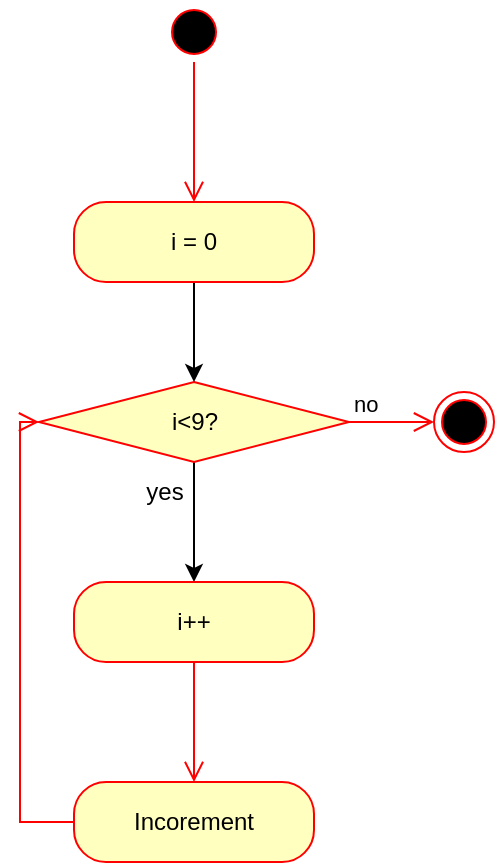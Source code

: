 <mxfile version="24.4.0" type="device">
  <diagram id="C5RBs43oDa-KdzZeNtuy" name="Page-1">
    <mxGraphModel dx="744" dy="1013" grid="1" gridSize="10" guides="1" tooltips="1" connect="1" arrows="1" fold="1" page="1" pageScale="1" pageWidth="827" pageHeight="1169" math="0" shadow="0">
      <root>
        <mxCell id="WIyWlLk6GJQsqaUBKTNV-0" />
        <mxCell id="WIyWlLk6GJQsqaUBKTNV-1" parent="WIyWlLk6GJQsqaUBKTNV-0" />
        <mxCell id="pcavZEgPWF_feyRpH8n6-0" value="" style="ellipse;html=1;shape=startState;fillColor=#000000;strokeColor=#ff0000;" vertex="1" parent="WIyWlLk6GJQsqaUBKTNV-1">
          <mxGeometry x="330" y="210" width="30" height="30" as="geometry" />
        </mxCell>
        <mxCell id="pcavZEgPWF_feyRpH8n6-1" value="" style="edgeStyle=orthogonalEdgeStyle;html=1;verticalAlign=bottom;endArrow=open;endSize=8;strokeColor=#ff0000;rounded=0;entryX=0.5;entryY=0;entryDx=0;entryDy=0;" edge="1" source="pcavZEgPWF_feyRpH8n6-0" parent="WIyWlLk6GJQsqaUBKTNV-1" target="pcavZEgPWF_feyRpH8n6-8">
          <mxGeometry relative="1" as="geometry">
            <mxPoint x="345" y="300" as="targetPoint" />
          </mxGeometry>
        </mxCell>
        <mxCell id="pcavZEgPWF_feyRpH8n6-17" value="" style="edgeStyle=orthogonalEdgeStyle;rounded=0;orthogonalLoop=1;jettySize=auto;html=1;" edge="1" parent="WIyWlLk6GJQsqaUBKTNV-1" source="pcavZEgPWF_feyRpH8n6-5" target="pcavZEgPWF_feyRpH8n6-15">
          <mxGeometry relative="1" as="geometry" />
        </mxCell>
        <mxCell id="pcavZEgPWF_feyRpH8n6-5" value="i&amp;lt;9?" style="rhombus;whiteSpace=wrap;html=1;fontColor=#000000;fillColor=#ffffc0;strokeColor=#ff0000;" vertex="1" parent="WIyWlLk6GJQsqaUBKTNV-1">
          <mxGeometry x="267.5" y="400" width="155" height="40" as="geometry" />
        </mxCell>
        <mxCell id="pcavZEgPWF_feyRpH8n6-6" value="no" style="edgeStyle=orthogonalEdgeStyle;html=1;align=left;verticalAlign=bottom;endArrow=open;endSize=8;strokeColor=#ff0000;rounded=0;exitX=1;exitY=0.5;exitDx=0;exitDy=0;" edge="1" source="pcavZEgPWF_feyRpH8n6-5" parent="WIyWlLk6GJQsqaUBKTNV-1" target="pcavZEgPWF_feyRpH8n6-14">
          <mxGeometry x="-1" relative="1" as="geometry">
            <mxPoint x="480" y="420" as="targetPoint" />
          </mxGeometry>
        </mxCell>
        <mxCell id="pcavZEgPWF_feyRpH8n6-10" value="" style="edgeStyle=orthogonalEdgeStyle;rounded=0;orthogonalLoop=1;jettySize=auto;html=1;" edge="1" parent="WIyWlLk6GJQsqaUBKTNV-1" target="pcavZEgPWF_feyRpH8n6-8">
          <mxGeometry relative="1" as="geometry">
            <mxPoint x="344" y="340" as="sourcePoint" />
            <mxPoint x="344" y="380" as="targetPoint" />
          </mxGeometry>
        </mxCell>
        <mxCell id="pcavZEgPWF_feyRpH8n6-13" value="" style="edgeStyle=orthogonalEdgeStyle;rounded=0;orthogonalLoop=1;jettySize=auto;html=1;" edge="1" parent="WIyWlLk6GJQsqaUBKTNV-1" source="pcavZEgPWF_feyRpH8n6-8" target="pcavZEgPWF_feyRpH8n6-5">
          <mxGeometry relative="1" as="geometry" />
        </mxCell>
        <mxCell id="pcavZEgPWF_feyRpH8n6-8" value="i = 0" style="rounded=1;whiteSpace=wrap;html=1;arcSize=40;fontColor=#000000;fillColor=#ffffc0;strokeColor=#ff0000;" vertex="1" parent="WIyWlLk6GJQsqaUBKTNV-1">
          <mxGeometry x="285" y="310" width="120" height="40" as="geometry" />
        </mxCell>
        <mxCell id="pcavZEgPWF_feyRpH8n6-14" value="" style="ellipse;html=1;shape=endState;fillColor=#000000;strokeColor=#ff0000;" vertex="1" parent="WIyWlLk6GJQsqaUBKTNV-1">
          <mxGeometry x="465" y="405" width="30" height="30" as="geometry" />
        </mxCell>
        <mxCell id="pcavZEgPWF_feyRpH8n6-15" value="i++" style="rounded=1;whiteSpace=wrap;html=1;arcSize=40;fontColor=#000000;fillColor=#ffffc0;strokeColor=#ff0000;" vertex="1" parent="WIyWlLk6GJQsqaUBKTNV-1">
          <mxGeometry x="285" y="500" width="120" height="40" as="geometry" />
        </mxCell>
        <mxCell id="pcavZEgPWF_feyRpH8n6-16" value="" style="edgeStyle=orthogonalEdgeStyle;html=1;verticalAlign=bottom;endArrow=open;endSize=8;strokeColor=#ff0000;rounded=0;" edge="1" source="pcavZEgPWF_feyRpH8n6-15" parent="WIyWlLk6GJQsqaUBKTNV-1">
          <mxGeometry relative="1" as="geometry">
            <mxPoint x="345" y="600" as="targetPoint" />
          </mxGeometry>
        </mxCell>
        <mxCell id="pcavZEgPWF_feyRpH8n6-18" value="yes" style="text;html=1;align=center;verticalAlign=middle;resizable=0;points=[];autosize=1;strokeColor=none;fillColor=none;" vertex="1" parent="WIyWlLk6GJQsqaUBKTNV-1">
          <mxGeometry x="310" y="440" width="40" height="30" as="geometry" />
        </mxCell>
        <mxCell id="pcavZEgPWF_feyRpH8n6-19" value="Incorement" style="rounded=1;whiteSpace=wrap;html=1;arcSize=40;fontColor=#000000;fillColor=#ffffc0;strokeColor=#ff0000;" vertex="1" parent="WIyWlLk6GJQsqaUBKTNV-1">
          <mxGeometry x="285" y="600" width="120" height="40" as="geometry" />
        </mxCell>
        <mxCell id="pcavZEgPWF_feyRpH8n6-20" value="" style="edgeStyle=orthogonalEdgeStyle;html=1;verticalAlign=bottom;endArrow=open;endSize=8;strokeColor=#ff0000;rounded=0;entryX=0;entryY=0.5;entryDx=0;entryDy=0;" edge="1" source="pcavZEgPWF_feyRpH8n6-19" parent="WIyWlLk6GJQsqaUBKTNV-1" target="pcavZEgPWF_feyRpH8n6-5">
          <mxGeometry relative="1" as="geometry">
            <mxPoint x="345" y="700" as="targetPoint" />
            <Array as="points">
              <mxPoint x="258" y="620" />
              <mxPoint x="258" y="420" />
            </Array>
          </mxGeometry>
        </mxCell>
      </root>
    </mxGraphModel>
  </diagram>
</mxfile>
